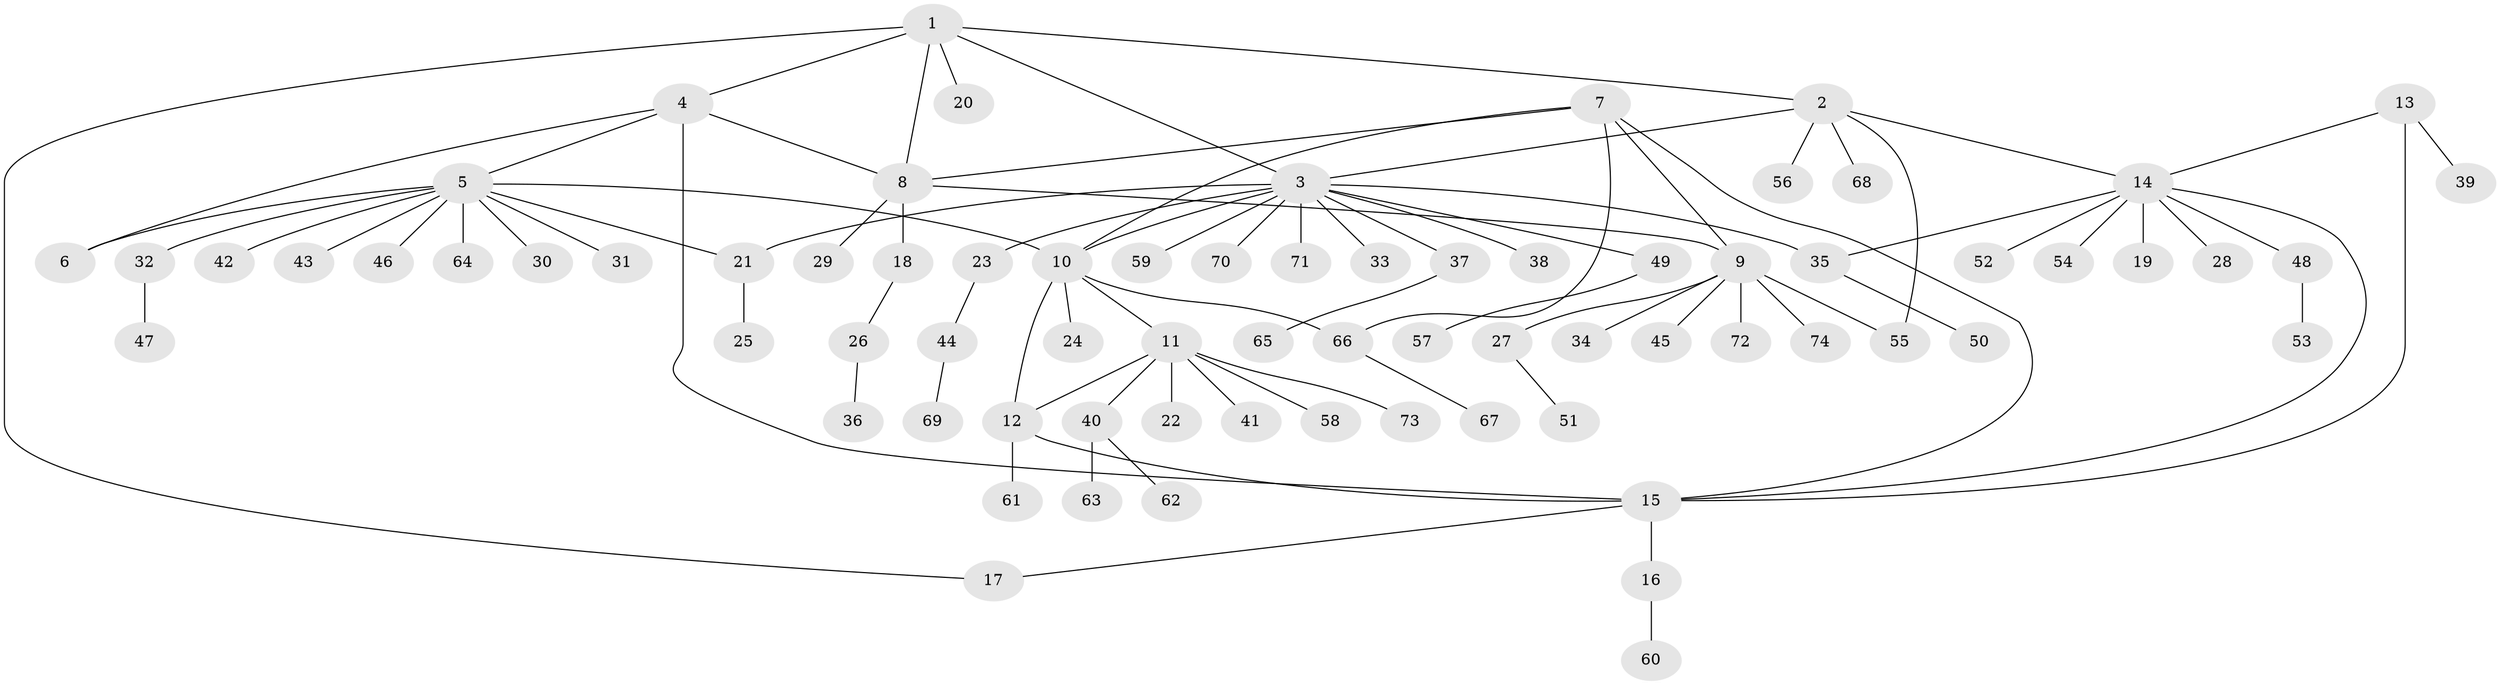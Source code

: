 // coarse degree distribution, {5: 0.037037037037037035, 12: 0.018518518518518517, 8: 0.037037037037037035, 10: 0.018518518518518517, 2: 0.12962962962962962, 9: 0.037037037037037035, 4: 0.018518518518518517, 7: 0.018518518518518517, 3: 0.018518518518518517, 1: 0.6666666666666666}
// Generated by graph-tools (version 1.1) at 2025/42/03/06/25 10:42:09]
// undirected, 74 vertices, 89 edges
graph export_dot {
graph [start="1"]
  node [color=gray90,style=filled];
  1;
  2;
  3;
  4;
  5;
  6;
  7;
  8;
  9;
  10;
  11;
  12;
  13;
  14;
  15;
  16;
  17;
  18;
  19;
  20;
  21;
  22;
  23;
  24;
  25;
  26;
  27;
  28;
  29;
  30;
  31;
  32;
  33;
  34;
  35;
  36;
  37;
  38;
  39;
  40;
  41;
  42;
  43;
  44;
  45;
  46;
  47;
  48;
  49;
  50;
  51;
  52;
  53;
  54;
  55;
  56;
  57;
  58;
  59;
  60;
  61;
  62;
  63;
  64;
  65;
  66;
  67;
  68;
  69;
  70;
  71;
  72;
  73;
  74;
  1 -- 2;
  1 -- 3;
  1 -- 4;
  1 -- 8;
  1 -- 17;
  1 -- 20;
  2 -- 3;
  2 -- 14;
  2 -- 55;
  2 -- 56;
  2 -- 68;
  3 -- 10;
  3 -- 21;
  3 -- 23;
  3 -- 33;
  3 -- 35;
  3 -- 37;
  3 -- 38;
  3 -- 49;
  3 -- 59;
  3 -- 70;
  3 -- 71;
  4 -- 5;
  4 -- 6;
  4 -- 8;
  4 -- 15;
  5 -- 6;
  5 -- 10;
  5 -- 21;
  5 -- 30;
  5 -- 31;
  5 -- 32;
  5 -- 42;
  5 -- 43;
  5 -- 46;
  5 -- 64;
  7 -- 8;
  7 -- 9;
  7 -- 10;
  7 -- 15;
  7 -- 66;
  8 -- 9;
  8 -- 18;
  8 -- 29;
  9 -- 27;
  9 -- 34;
  9 -- 45;
  9 -- 55;
  9 -- 72;
  9 -- 74;
  10 -- 11;
  10 -- 12;
  10 -- 24;
  10 -- 66;
  11 -- 12;
  11 -- 22;
  11 -- 40;
  11 -- 41;
  11 -- 58;
  11 -- 73;
  12 -- 15;
  12 -- 61;
  13 -- 14;
  13 -- 15;
  13 -- 39;
  14 -- 15;
  14 -- 19;
  14 -- 28;
  14 -- 35;
  14 -- 48;
  14 -- 52;
  14 -- 54;
  15 -- 16;
  15 -- 17;
  16 -- 60;
  18 -- 26;
  21 -- 25;
  23 -- 44;
  26 -- 36;
  27 -- 51;
  32 -- 47;
  35 -- 50;
  37 -- 65;
  40 -- 62;
  40 -- 63;
  44 -- 69;
  48 -- 53;
  49 -- 57;
  66 -- 67;
}
